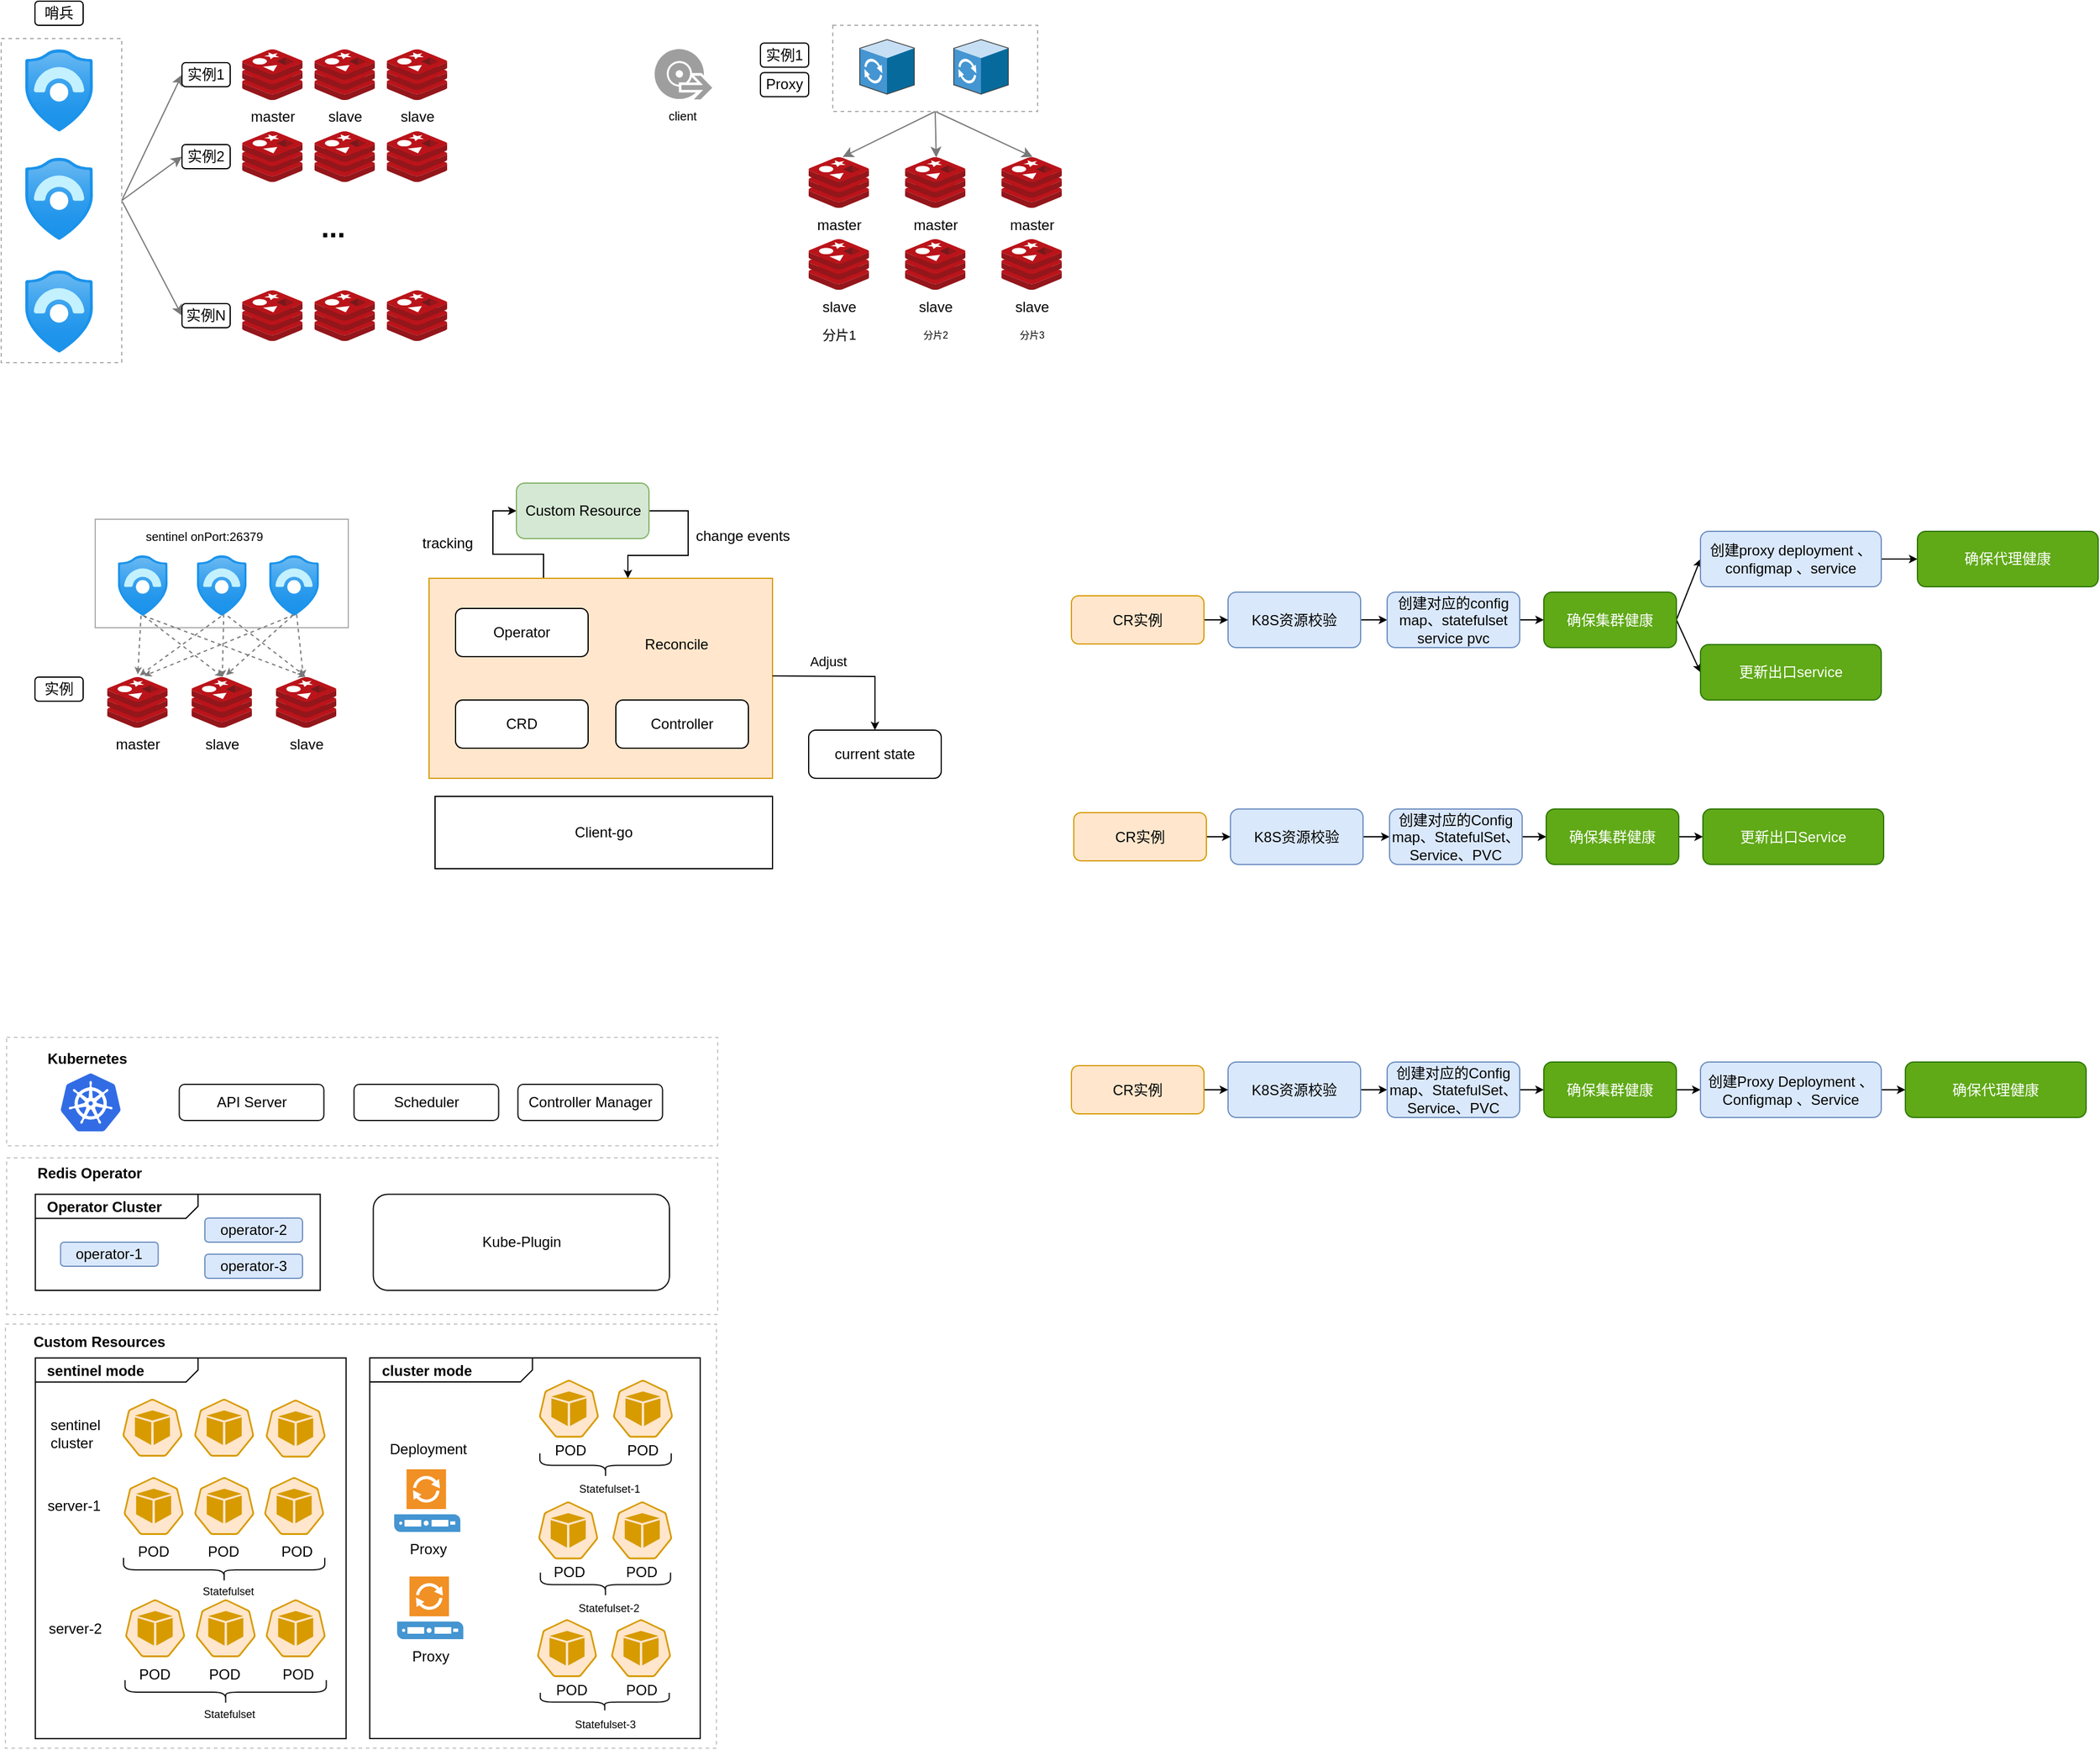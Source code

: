 <mxfile version="16.0.0" type="github">
  <diagram id="UypYDCY0DTO_qoeUGzVr" name="Page-1">
    <mxGraphModel dx="1185" dy="662" grid="1" gridSize="10" guides="1" tooltips="1" connect="1" arrows="1" fold="1" page="1" pageScale="1" pageWidth="2336" pageHeight="1654" math="0" shadow="0">
      <root>
        <mxCell id="0" />
        <mxCell id="1" parent="0" />
        <mxCell id="_x-VhurMgfSDuc2ts5zv-58" value="" style="rounded=0;whiteSpace=wrap;html=1;dashed=1;strokeColor=#C7C7C7;" parent="1" vertex="1">
          <mxGeometry x="43.5" y="1128" width="590" height="352" as="geometry" />
        </mxCell>
        <mxCell id="_x-VhurMgfSDuc2ts5zv-57" value="&lt;p style=&quot;margin: 0px ; margin-top: 4px ; margin-left: 10px ; text-align: left&quot;&gt;&lt;b&gt;cluster mode&lt;/b&gt;&lt;/p&gt;" style="html=1;shape=mxgraph.sysml.package;align=left;spacingLeft=5;verticalAlign=top;spacingTop=-3;labelX=135;html=1;overflow=fill;" parent="1" vertex="1">
          <mxGeometry x="345.8" y="1156.06" width="274.2" height="315.94" as="geometry" />
        </mxCell>
        <mxCell id="_x-VhurMgfSDuc2ts5zv-37" value="&lt;p style=&quot;margin: 0px ; margin-top: 4px ; margin-left: 10px ; text-align: left&quot;&gt;&lt;b&gt;sentinel mode&lt;/b&gt;&lt;/p&gt;" style="html=1;shape=mxgraph.sysml.package;align=left;spacingLeft=5;verticalAlign=top;spacingTop=-3;labelX=135;html=1;overflow=fill;" parent="1" vertex="1">
          <mxGeometry x="68.3" y="1156.13" width="257.89" height="315.94" as="geometry" />
        </mxCell>
        <mxCell id="_x-VhurMgfSDuc2ts5zv-23" value="" style="rounded=0;whiteSpace=wrap;html=1;dashed=1;strokeColor=#C7C7C7;" parent="1" vertex="1">
          <mxGeometry x="44.5" y="990" width="590" height="130" as="geometry" />
        </mxCell>
        <mxCell id="_x-VhurMgfSDuc2ts5zv-11" value="" style="rounded=0;whiteSpace=wrap;html=1;dashed=1;strokeColor=#C7C7C7;" parent="1" vertex="1">
          <mxGeometry x="44.5" y="890" width="590" height="90" as="geometry" />
        </mxCell>
        <mxCell id="SwYEhvY1zTtye4a5UMkW-8" style="edgeStyle=orthogonalEdgeStyle;rounded=0;orthogonalLoop=1;jettySize=auto;html=1;exitX=0.405;exitY=0.004;exitDx=0;exitDy=0;entryX=0;entryY=0.5;entryDx=0;entryDy=0;exitPerimeter=0;endSize=4;" parent="1" source="SwYEhvY1zTtye4a5UMkW-6" target="SwYEhvY1zTtye4a5UMkW-2" edge="1">
          <mxGeometry relative="1" as="geometry">
            <Array as="points">
              <mxPoint x="490" y="489" />
              <mxPoint x="448" y="489" />
              <mxPoint x="448" y="453" />
            </Array>
          </mxGeometry>
        </mxCell>
        <mxCell id="SwYEhvY1zTtye4a5UMkW-6" value="" style="rounded=0;whiteSpace=wrap;html=1;fillColor=#ffe6cc;strokeColor=#d79b00;" parent="1" vertex="1">
          <mxGeometry x="395" y="509" width="285" height="166" as="geometry" />
        </mxCell>
        <mxCell id="2Fcq3Pcda0Rbf09F9esO-19" style="rounded=0;orthogonalLoop=1;jettySize=auto;html=1;entryX=0;entryY=0.5;entryDx=0;entryDy=0;exitX=1;exitY=0.5;exitDx=0;exitDy=0;strokeColor=#787878;" parent="1" source="2Fcq3Pcda0Rbf09F9esO-18" target="2Fcq3Pcda0Rbf09F9esO-7" edge="1">
          <mxGeometry relative="1" as="geometry" />
        </mxCell>
        <mxCell id="2Fcq3Pcda0Rbf09F9esO-20" style="edgeStyle=none;rounded=0;orthogonalLoop=1;jettySize=auto;html=1;exitX=1;exitY=0.5;exitDx=0;exitDy=0;entryX=0;entryY=0.5;entryDx=0;entryDy=0;strokeColor=#787878;" parent="1" source="2Fcq3Pcda0Rbf09F9esO-18" target="2Fcq3Pcda0Rbf09F9esO-11" edge="1">
          <mxGeometry relative="1" as="geometry" />
        </mxCell>
        <mxCell id="2Fcq3Pcda0Rbf09F9esO-21" style="edgeStyle=none;rounded=0;orthogonalLoop=1;jettySize=auto;html=1;exitX=1;exitY=0.5;exitDx=0;exitDy=0;entryX=0;entryY=0.5;entryDx=0;entryDy=0;strokeColor=#787878;" parent="1" source="2Fcq3Pcda0Rbf09F9esO-18" target="2Fcq3Pcda0Rbf09F9esO-15" edge="1">
          <mxGeometry relative="1" as="geometry" />
        </mxCell>
        <mxCell id="2Fcq3Pcda0Rbf09F9esO-18" value="" style="rounded=0;whiteSpace=wrap;html=1;dashed=1;strokeColor=#ADADAD;fillColor=none;gradientColor=none;" parent="1" vertex="1">
          <mxGeometry x="40" y="61" width="100" height="269" as="geometry" />
        </mxCell>
        <mxCell id="2Fcq3Pcda0Rbf09F9esO-1" value="master" style="sketch=0;aspect=fixed;html=1;points=[];align=center;image;fontSize=12;image=img/lib/mscae/Cache_Redis_Product.svg;" parent="1" vertex="1">
          <mxGeometry x="240" y="70" width="50" height="42" as="geometry" />
        </mxCell>
        <mxCell id="2Fcq3Pcda0Rbf09F9esO-2" value="" style="aspect=fixed;html=1;points=[];align=center;image;fontSize=12;image=img/lib/azure2/security/Azure_Sentinel.svg;" parent="1" vertex="1">
          <mxGeometry x="60" y="70" width="56.0" height="68" as="geometry" />
        </mxCell>
        <mxCell id="2Fcq3Pcda0Rbf09F9esO-3" value="" style="aspect=fixed;html=1;points=[];align=center;image;fontSize=12;image=img/lib/azure2/security/Azure_Sentinel.svg;" parent="1" vertex="1">
          <mxGeometry x="60" y="160" width="56.0" height="68" as="geometry" />
        </mxCell>
        <mxCell id="2Fcq3Pcda0Rbf09F9esO-4" value="" style="aspect=fixed;html=1;points=[];align=center;image;fontSize=12;image=img/lib/azure2/security/Azure_Sentinel.svg;" parent="1" vertex="1">
          <mxGeometry x="60" y="253.5" width="56.0" height="68" as="geometry" />
        </mxCell>
        <mxCell id="2Fcq3Pcda0Rbf09F9esO-5" value="slave" style="sketch=0;aspect=fixed;html=1;points=[];align=center;image;fontSize=12;image=img/lib/mscae/Cache_Redis_Product.svg;" parent="1" vertex="1">
          <mxGeometry x="360" y="70" width="50" height="42" as="geometry" />
        </mxCell>
        <mxCell id="2Fcq3Pcda0Rbf09F9esO-6" value="slave" style="sketch=0;aspect=fixed;html=1;points=[];align=center;image;fontSize=12;image=img/lib/mscae/Cache_Redis_Product.svg;" parent="1" vertex="1">
          <mxGeometry x="300" y="70" width="50" height="42" as="geometry" />
        </mxCell>
        <mxCell id="2Fcq3Pcda0Rbf09F9esO-7" value="实例1" style="rounded=1;whiteSpace=wrap;html=1;" parent="1" vertex="1">
          <mxGeometry x="190" y="81" width="40" height="20" as="geometry" />
        </mxCell>
        <mxCell id="2Fcq3Pcda0Rbf09F9esO-8" value="" style="sketch=0;aspect=fixed;html=1;points=[];align=center;image;fontSize=12;image=img/lib/mscae/Cache_Redis_Product.svg;" parent="1" vertex="1">
          <mxGeometry x="240" y="138" width="50" height="42" as="geometry" />
        </mxCell>
        <mxCell id="2Fcq3Pcda0Rbf09F9esO-9" value="" style="sketch=0;aspect=fixed;html=1;points=[];align=center;image;fontSize=12;image=img/lib/mscae/Cache_Redis_Product.svg;" parent="1" vertex="1">
          <mxGeometry x="360" y="138" width="50" height="42" as="geometry" />
        </mxCell>
        <mxCell id="2Fcq3Pcda0Rbf09F9esO-10" value="" style="sketch=0;aspect=fixed;html=1;points=[];align=center;image;fontSize=12;image=img/lib/mscae/Cache_Redis_Product.svg;" parent="1" vertex="1">
          <mxGeometry x="300" y="138" width="50" height="42" as="geometry" />
        </mxCell>
        <mxCell id="2Fcq3Pcda0Rbf09F9esO-11" value="实例2" style="rounded=1;whiteSpace=wrap;html=1;" parent="1" vertex="1">
          <mxGeometry x="190" y="149" width="40" height="20" as="geometry" />
        </mxCell>
        <mxCell id="2Fcq3Pcda0Rbf09F9esO-12" value="" style="sketch=0;aspect=fixed;html=1;points=[];align=center;image;fontSize=12;image=img/lib/mscae/Cache_Redis_Product.svg;" parent="1" vertex="1">
          <mxGeometry x="240" y="270" width="50" height="42" as="geometry" />
        </mxCell>
        <mxCell id="2Fcq3Pcda0Rbf09F9esO-13" value="" style="sketch=0;aspect=fixed;html=1;points=[];align=center;image;fontSize=12;image=img/lib/mscae/Cache_Redis_Product.svg;" parent="1" vertex="1">
          <mxGeometry x="360" y="270" width="50" height="42" as="geometry" />
        </mxCell>
        <mxCell id="2Fcq3Pcda0Rbf09F9esO-14" value="" style="sketch=0;aspect=fixed;html=1;points=[];align=center;image;fontSize=12;image=img/lib/mscae/Cache_Redis_Product.svg;" parent="1" vertex="1">
          <mxGeometry x="300" y="270" width="50" height="42" as="geometry" />
        </mxCell>
        <mxCell id="2Fcq3Pcda0Rbf09F9esO-15" value="实例N" style="rounded=1;whiteSpace=wrap;html=1;" parent="1" vertex="1">
          <mxGeometry x="190" y="281" width="40" height="20" as="geometry" />
        </mxCell>
        <mxCell id="2Fcq3Pcda0Rbf09F9esO-16" value="&lt;h1&gt;&lt;b style=&quot;line-height: 2.2&quot;&gt;...&lt;/b&gt;&lt;/h1&gt;" style="text;html=1;resizable=0;autosize=1;align=center;verticalAlign=middle;points=[];fillColor=none;strokeColor=none;rounded=0;" parent="1" vertex="1">
          <mxGeometry x="295" y="173" width="40" height="90" as="geometry" />
        </mxCell>
        <mxCell id="2Fcq3Pcda0Rbf09F9esO-17" value="哨兵" style="rounded=1;whiteSpace=wrap;html=1;" parent="1" vertex="1">
          <mxGeometry x="68" y="30" width="40" height="20" as="geometry" />
        </mxCell>
        <mxCell id="2Fcq3Pcda0Rbf09F9esO-63" style="edgeStyle=none;rounded=0;orthogonalLoop=1;jettySize=auto;html=1;exitX=0.5;exitY=1;exitDx=0;exitDy=0;entryX=0.565;entryY=-0.006;entryDx=0;entryDy=0;entryPerimeter=0;fontSize=8;strokeColor=#787878;" parent="1" source="2Fcq3Pcda0Rbf09F9esO-25" target="2Fcq3Pcda0Rbf09F9esO-26" edge="1">
          <mxGeometry relative="1" as="geometry" />
        </mxCell>
        <mxCell id="2Fcq3Pcda0Rbf09F9esO-64" style="edgeStyle=none;rounded=0;orthogonalLoop=1;jettySize=auto;html=1;exitX=0.5;exitY=1;exitDx=0;exitDy=0;entryX=0.517;entryY=0.006;entryDx=0;entryDy=0;entryPerimeter=0;fontSize=8;strokeColor=#787878;" parent="1" source="2Fcq3Pcda0Rbf09F9esO-25" target="2Fcq3Pcda0Rbf09F9esO-56" edge="1">
          <mxGeometry relative="1" as="geometry" />
        </mxCell>
        <mxCell id="2Fcq3Pcda0Rbf09F9esO-65" style="edgeStyle=none;rounded=0;orthogonalLoop=1;jettySize=auto;html=1;exitX=0.5;exitY=1;exitDx=0;exitDy=0;entryX=0.517;entryY=-0.006;entryDx=0;entryDy=0;entryPerimeter=0;fontSize=8;strokeColor=#787878;" parent="1" source="2Fcq3Pcda0Rbf09F9esO-25" target="2Fcq3Pcda0Rbf09F9esO-59" edge="1">
          <mxGeometry relative="1" as="geometry" />
        </mxCell>
        <mxCell id="2Fcq3Pcda0Rbf09F9esO-25" value="" style="rounded=0;whiteSpace=wrap;html=1;dashed=1;strokeColor=#ADADAD;fillColor=none;gradientColor=none;" parent="1" vertex="1">
          <mxGeometry x="730" y="50" width="170" height="71.5" as="geometry" />
        </mxCell>
        <mxCell id="2Fcq3Pcda0Rbf09F9esO-26" value="master" style="sketch=0;aspect=fixed;html=1;points=[];align=center;image;fontSize=12;image=img/lib/mscae/Cache_Redis_Product.svg;" parent="1" vertex="1">
          <mxGeometry x="710" y="159.5" width="50" height="42" as="geometry" />
        </mxCell>
        <mxCell id="2Fcq3Pcda0Rbf09F9esO-31" value="slave" style="sketch=0;aspect=fixed;html=1;points=[];align=center;image;fontSize=12;image=img/lib/mscae/Cache_Redis_Product.svg;" parent="1" vertex="1">
          <mxGeometry x="710" y="227.5" width="50" height="42" as="geometry" />
        </mxCell>
        <mxCell id="2Fcq3Pcda0Rbf09F9esO-32" value="实例1" style="rounded=1;whiteSpace=wrap;html=1;" parent="1" vertex="1">
          <mxGeometry x="670" y="64.75" width="40" height="20" as="geometry" />
        </mxCell>
        <mxCell id="2Fcq3Pcda0Rbf09F9esO-42" value="Proxy" style="rounded=1;whiteSpace=wrap;html=1;" parent="1" vertex="1">
          <mxGeometry x="670" y="89.25" width="40" height="20" as="geometry" />
        </mxCell>
        <mxCell id="2Fcq3Pcda0Rbf09F9esO-44" value="" style="shadow=0;dashed=0;html=1;labelPosition=center;verticalLabelPosition=bottom;verticalAlign=top;align=center;outlineConnect=0;shape=mxgraph.veeam.3d.proxy;strokeColor=#ADADAD;fillColor=none;gradientColor=none;" parent="1" vertex="1">
          <mxGeometry x="752" y="61.5" width="46" height="46" as="geometry" />
        </mxCell>
        <mxCell id="2Fcq3Pcda0Rbf09F9esO-46" value="" style="shadow=0;dashed=0;html=1;labelPosition=center;verticalLabelPosition=bottom;verticalAlign=top;align=center;outlineConnect=0;shape=mxgraph.veeam.3d.proxy;strokeColor=#ADADAD;fillColor=none;gradientColor=none;" parent="1" vertex="1">
          <mxGeometry x="830" y="61.5" width="46" height="46" as="geometry" />
        </mxCell>
        <mxCell id="2Fcq3Pcda0Rbf09F9esO-55" value="分片1" style="rounded=1;fontSize=11;fillColor=none;strokeColor=none;html=1;" parent="1" vertex="1">
          <mxGeometry x="700" y="291.5" width="70" height="30" as="geometry" />
        </mxCell>
        <mxCell id="2Fcq3Pcda0Rbf09F9esO-56" value="master" style="sketch=0;aspect=fixed;html=1;points=[];align=center;image;fontSize=12;image=img/lib/mscae/Cache_Redis_Product.svg;" parent="1" vertex="1">
          <mxGeometry x="790" y="159.5" width="50" height="42" as="geometry" />
        </mxCell>
        <mxCell id="2Fcq3Pcda0Rbf09F9esO-57" value="slave" style="sketch=0;aspect=fixed;html=1;points=[];align=center;image;fontSize=12;image=img/lib/mscae/Cache_Redis_Product.svg;" parent="1" vertex="1">
          <mxGeometry x="790" y="227.5" width="50" height="42" as="geometry" />
        </mxCell>
        <mxCell id="2Fcq3Pcda0Rbf09F9esO-58" value="分片2" style="rounded=1;fontSize=8;fillColor=none;strokeColor=none;html=1;" parent="1" vertex="1">
          <mxGeometry x="780" y="291.5" width="70" height="30" as="geometry" />
        </mxCell>
        <mxCell id="2Fcq3Pcda0Rbf09F9esO-59" value="master" style="sketch=0;aspect=fixed;html=1;points=[];align=center;image;fontSize=12;image=img/lib/mscae/Cache_Redis_Product.svg;" parent="1" vertex="1">
          <mxGeometry x="870" y="159.5" width="50" height="42" as="geometry" />
        </mxCell>
        <mxCell id="2Fcq3Pcda0Rbf09F9esO-60" value="slave" style="sketch=0;aspect=fixed;html=1;points=[];align=center;image;fontSize=12;image=img/lib/mscae/Cache_Redis_Product.svg;" parent="1" vertex="1">
          <mxGeometry x="870" y="227.5" width="50" height="42" as="geometry" />
        </mxCell>
        <mxCell id="2Fcq3Pcda0Rbf09F9esO-61" value="分片3" style="rounded=1;fontSize=8;fillColor=none;strokeColor=none;html=1;" parent="1" vertex="1">
          <mxGeometry x="860" y="291.5" width="70" height="30" as="geometry" />
        </mxCell>
        <mxCell id="2Fcq3Pcda0Rbf09F9esO-94" value="" style="rounded=0;whiteSpace=wrap;html=1;strokeColor=#ADADAD;fillColor=none;gradientColor=none;" parent="1" vertex="1">
          <mxGeometry x="118" y="460" width="210" height="90" as="geometry" />
        </mxCell>
        <mxCell id="2Fcq3Pcda0Rbf09F9esO-95" value="master" style="sketch=0;aspect=fixed;html=1;points=[];align=center;image;fontSize=12;image=img/lib/mscae/Cache_Redis_Product.svg;" parent="1" vertex="1">
          <mxGeometry x="128" y="591" width="50" height="42" as="geometry" />
        </mxCell>
        <mxCell id="2Fcq3Pcda0Rbf09F9esO-98" value="" style="aspect=fixed;html=1;points=[];align=center;image;fontSize=12;image=img/lib/azure2/security/Azure_Sentinel.svg;" parent="1" vertex="1">
          <mxGeometry x="262.41" y="490" width="41.18" height="50" as="geometry" />
        </mxCell>
        <mxCell id="2Fcq3Pcda0Rbf09F9esO-99" value="slave" style="sketch=0;aspect=fixed;html=1;points=[];align=center;image;fontSize=12;image=img/lib/mscae/Cache_Redis_Product.svg;" parent="1" vertex="1">
          <mxGeometry x="268" y="591" width="50" height="42" as="geometry" />
        </mxCell>
        <mxCell id="2Fcq3Pcda0Rbf09F9esO-100" value="slave" style="sketch=0;aspect=fixed;html=1;points=[];align=center;image;fontSize=12;image=img/lib/mscae/Cache_Redis_Product.svg;" parent="1" vertex="1">
          <mxGeometry x="198" y="591" width="50" height="42" as="geometry" />
        </mxCell>
        <mxCell id="2Fcq3Pcda0Rbf09F9esO-101" value="实例" style="rounded=1;whiteSpace=wrap;html=1;" parent="1" vertex="1">
          <mxGeometry x="68" y="591" width="40" height="20" as="geometry" />
        </mxCell>
        <mxCell id="2Fcq3Pcda0Rbf09F9esO-111" value="sentinel onPort:26379" style="rounded=1;whiteSpace=wrap;strokeColor=none;fillColor=none;align=left;fontSize=10;" parent="1" vertex="1">
          <mxGeometry x="158" y="464" width="130" height="20" as="geometry" />
        </mxCell>
        <mxCell id="2Fcq3Pcda0Rbf09F9esO-117" style="edgeStyle=none;rounded=0;orthogonalLoop=1;jettySize=auto;html=1;entryX=0.507;entryY=-0.056;entryDx=0;entryDy=0;entryPerimeter=0;dashed=1;fontSize=10;strokeColor=#787878;endSize=3;" parent="1" source="2Fcq3Pcda0Rbf09F9esO-112" target="2Fcq3Pcda0Rbf09F9esO-95" edge="1">
          <mxGeometry relative="1" as="geometry" />
        </mxCell>
        <mxCell id="2Fcq3Pcda0Rbf09F9esO-112" value="" style="aspect=fixed;html=1;points=[];align=center;image;fontSize=12;image=img/lib/azure2/security/Azure_Sentinel.svg;" parent="1" vertex="1">
          <mxGeometry x="136.82" y="490" width="41.18" height="50" as="geometry" />
        </mxCell>
        <mxCell id="2Fcq3Pcda0Rbf09F9esO-113" value="" style="aspect=fixed;html=1;points=[];align=center;image;fontSize=12;image=img/lib/azure2/security/Azure_Sentinel.svg;" parent="1" vertex="1">
          <mxGeometry x="202.41" y="490" width="41.18" height="50" as="geometry" />
        </mxCell>
        <mxCell id="2Fcq3Pcda0Rbf09F9esO-118" style="edgeStyle=none;rounded=0;orthogonalLoop=1;jettySize=auto;html=1;entryX=0.513;entryY=-0.008;entryDx=0;entryDy=0;entryPerimeter=0;dashed=1;fontSize=10;strokeColor=#787878;endSize=3;" parent="1" target="2Fcq3Pcda0Rbf09F9esO-100" edge="1">
          <mxGeometry relative="1" as="geometry">
            <mxPoint x="158" y="540" as="sourcePoint" />
            <mxPoint x="173.35" y="587.648" as="targetPoint" />
          </mxGeometry>
        </mxCell>
        <mxCell id="2Fcq3Pcda0Rbf09F9esO-119" style="edgeStyle=none;rounded=0;orthogonalLoop=1;jettySize=auto;html=1;entryX=0.493;entryY=-0.008;entryDx=0;entryDy=0;entryPerimeter=0;dashed=1;fontSize=10;strokeColor=#787878;endSize=3;" parent="1" target="2Fcq3Pcda0Rbf09F9esO-99" edge="1">
          <mxGeometry relative="1" as="geometry">
            <mxPoint x="158" y="540" as="sourcePoint" />
            <mxPoint x="183.35" y="597.648" as="targetPoint" />
          </mxGeometry>
        </mxCell>
        <mxCell id="2Fcq3Pcda0Rbf09F9esO-120" style="edgeStyle=none;rounded=0;orthogonalLoop=1;jettySize=auto;html=1;entryX=0.54;entryY=-0.032;entryDx=0;entryDy=0;entryPerimeter=0;dashed=1;fontSize=10;strokeColor=#787878;endSize=3;exitX=0.484;exitY=1.013;exitDx=0;exitDy=0;exitPerimeter=0;" parent="1" source="2Fcq3Pcda0Rbf09F9esO-113" target="2Fcq3Pcda0Rbf09F9esO-95" edge="1">
          <mxGeometry relative="1" as="geometry">
            <mxPoint x="189.78" y="570" as="sourcePoint" />
            <mxPoint x="193.35" y="607.648" as="targetPoint" />
          </mxGeometry>
        </mxCell>
        <mxCell id="2Fcq3Pcda0Rbf09F9esO-121" style="edgeStyle=none;rounded=0;orthogonalLoop=1;jettySize=auto;html=1;dashed=1;fontSize=10;strokeColor=#787878;endSize=3;exitX=0.54;exitY=0.973;exitDx=0;exitDy=0;exitPerimeter=0;" parent="1" source="2Fcq3Pcda0Rbf09F9esO-113" target="2Fcq3Pcda0Rbf09F9esO-100" edge="1">
          <mxGeometry relative="1" as="geometry">
            <mxPoint x="199.78" y="580" as="sourcePoint" />
            <mxPoint x="203.35" y="617.648" as="targetPoint" />
          </mxGeometry>
        </mxCell>
        <mxCell id="2Fcq3Pcda0Rbf09F9esO-122" style="edgeStyle=none;rounded=0;orthogonalLoop=1;jettySize=auto;html=1;entryX=0.48;entryY=-0.024;entryDx=0;entryDy=0;entryPerimeter=0;dashed=1;fontSize=10;strokeColor=#787878;endSize=3;exitX=0.621;exitY=1.007;exitDx=0;exitDy=0;exitPerimeter=0;" parent="1" source="2Fcq3Pcda0Rbf09F9esO-113" target="2Fcq3Pcda0Rbf09F9esO-99" edge="1">
          <mxGeometry relative="1" as="geometry">
            <mxPoint x="209.78" y="590" as="sourcePoint" />
            <mxPoint x="213.35" y="627.648" as="targetPoint" />
          </mxGeometry>
        </mxCell>
        <mxCell id="2Fcq3Pcda0Rbf09F9esO-123" style="edgeStyle=none;rounded=0;orthogonalLoop=1;jettySize=auto;html=1;entryX=0.613;entryY=-0.024;entryDx=0;entryDy=0;entryPerimeter=0;dashed=1;fontSize=10;strokeColor=#787878;endSize=3;exitX=0.501;exitY=0.985;exitDx=0;exitDy=0;exitPerimeter=0;" parent="1" source="2Fcq3Pcda0Rbf09F9esO-98" target="2Fcq3Pcda0Rbf09F9esO-95" edge="1">
          <mxGeometry relative="1" as="geometry">
            <mxPoint x="219.78" y="600" as="sourcePoint" />
            <mxPoint x="223.35" y="637.648" as="targetPoint" />
          </mxGeometry>
        </mxCell>
        <mxCell id="2Fcq3Pcda0Rbf09F9esO-124" style="edgeStyle=none;rounded=0;orthogonalLoop=1;jettySize=auto;html=1;entryX=0.573;entryY=-0.04;entryDx=0;entryDy=0;entryPerimeter=0;dashed=1;fontSize=10;strokeColor=#787878;endSize=3;exitX=0.473;exitY=0.998;exitDx=0;exitDy=0;exitPerimeter=0;" parent="1" source="2Fcq3Pcda0Rbf09F9esO-98" target="2Fcq3Pcda0Rbf09F9esO-100" edge="1">
          <mxGeometry relative="1" as="geometry">
            <mxPoint x="229.78" y="610" as="sourcePoint" />
            <mxPoint x="233.35" y="647.648" as="targetPoint" />
          </mxGeometry>
        </mxCell>
        <mxCell id="2Fcq3Pcda0Rbf09F9esO-125" style="edgeStyle=none;rounded=0;orthogonalLoop=1;jettySize=auto;html=1;dashed=1;fontSize=10;strokeColor=#787878;endSize=3;exitX=0.552;exitY=0.979;exitDx=0;exitDy=0;exitPerimeter=0;" parent="1" source="2Fcq3Pcda0Rbf09F9esO-98" target="2Fcq3Pcda0Rbf09F9esO-99" edge="1">
          <mxGeometry relative="1" as="geometry">
            <mxPoint x="239.78" y="620" as="sourcePoint" />
            <mxPoint x="243.35" y="657.648" as="targetPoint" />
          </mxGeometry>
        </mxCell>
        <mxCell id="2Fcq3Pcda0Rbf09F9esO-126" value="client" style="sketch=0;pointerEvents=1;shadow=0;dashed=0;html=1;strokeColor=none;labelPosition=center;verticalLabelPosition=bottom;verticalAlign=top;align=center;fillColor=#9E9E9E;shape=mxgraph.mscae.intune.client_software;fontSize=10;" parent="1" vertex="1">
          <mxGeometry x="580" y="68" width="50" height="45" as="geometry" />
        </mxCell>
        <mxCell id="SwYEhvY1zTtye4a5UMkW-9" style="edgeStyle=orthogonalEdgeStyle;rounded=0;orthogonalLoop=1;jettySize=auto;html=1;exitX=1;exitY=0.5;exitDx=0;exitDy=0;endSize=4;" parent="1" source="SwYEhvY1zTtye4a5UMkW-2" edge="1">
          <mxGeometry relative="1" as="geometry">
            <mxPoint x="560" y="509" as="targetPoint" />
            <Array as="points">
              <mxPoint x="610" y="453" />
              <mxPoint x="610" y="490" />
              <mxPoint x="560" y="490" />
            </Array>
          </mxGeometry>
        </mxCell>
        <mxCell id="SwYEhvY1zTtye4a5UMkW-2" value="Custom Resource" style="rounded=1;whiteSpace=wrap;html=1;fillColor=#d5e8d4;strokeColor=#82b366;" parent="1" vertex="1">
          <mxGeometry x="467.5" y="430" width="110" height="46" as="geometry" />
        </mxCell>
        <mxCell id="SwYEhvY1zTtye4a5UMkW-3" value="Operator" style="rounded=1;whiteSpace=wrap;html=1;" parent="1" vertex="1">
          <mxGeometry x="417" y="534" width="110" height="40" as="geometry" />
        </mxCell>
        <mxCell id="SwYEhvY1zTtye4a5UMkW-4" value="CRD" style="rounded=1;whiteSpace=wrap;html=1;" parent="1" vertex="1">
          <mxGeometry x="417" y="610" width="110" height="40" as="geometry" />
        </mxCell>
        <mxCell id="SwYEhvY1zTtye4a5UMkW-5" value="Controller" style="rounded=1;whiteSpace=wrap;html=1;" parent="1" vertex="1">
          <mxGeometry x="550" y="610" width="110" height="40" as="geometry" />
        </mxCell>
        <mxCell id="SwYEhvY1zTtye4a5UMkW-7" value="Client-go" style="rounded=0;whiteSpace=wrap;html=1;" parent="1" vertex="1">
          <mxGeometry x="400" y="690" width="280" height="60" as="geometry" />
        </mxCell>
        <mxCell id="SwYEhvY1zTtye4a5UMkW-10" value="tracking" style="text;html=1;resizable=0;autosize=1;align=center;verticalAlign=middle;points=[];fillColor=none;strokeColor=none;rounded=0;" parent="1" vertex="1">
          <mxGeometry x="380" y="470" width="60" height="20" as="geometry" />
        </mxCell>
        <mxCell id="SwYEhvY1zTtye4a5UMkW-11" value="change events" style="text;html=1;resizable=0;autosize=1;align=center;verticalAlign=middle;points=[];fillColor=none;strokeColor=none;rounded=0;" parent="1" vertex="1">
          <mxGeometry x="610" y="464" width="90" height="20" as="geometry" />
        </mxCell>
        <mxCell id="SwYEhvY1zTtye4a5UMkW-12" value="" style="shape=image;html=1;verticalAlign=top;verticalLabelPosition=bottom;labelBackgroundColor=#ffffff;imageAspect=0;aspect=fixed;image=https://cdn0.iconfinder.com/data/icons/faticons-2/29/refresh27-128.png;strokeWidth=2;" parent="1" vertex="1">
          <mxGeometry x="590" y="534" width="19" height="19" as="geometry" />
        </mxCell>
        <mxCell id="SwYEhvY1zTtye4a5UMkW-16" style="edgeStyle=orthogonalEdgeStyle;rounded=0;orthogonalLoop=1;jettySize=auto;html=1;endSize=4;entryX=0.5;entryY=0;entryDx=0;entryDy=0;" parent="1" target="SwYEhvY1zTtye4a5UMkW-17" edge="1">
          <mxGeometry relative="1" as="geometry">
            <mxPoint x="760" y="630" as="targetPoint" />
            <mxPoint x="680" y="590" as="sourcePoint" />
          </mxGeometry>
        </mxCell>
        <mxCell id="SwYEhvY1zTtye4a5UMkW-19" value="Adjust" style="edgeLabel;html=1;align=center;verticalAlign=middle;resizable=0;points=[];" parent="SwYEhvY1zTtye4a5UMkW-16" vertex="1" connectable="0">
          <mxGeometry x="-0.146" y="1" relative="1" as="geometry">
            <mxPoint x="-10" y="-12" as="offset" />
          </mxGeometry>
        </mxCell>
        <mxCell id="SwYEhvY1zTtye4a5UMkW-15" value="Reconcile" style="text;html=1;resizable=0;autosize=1;align=center;verticalAlign=middle;points=[];fillColor=none;strokeColor=none;rounded=0;labelBackgroundColor=none;" parent="1" vertex="1">
          <mxGeometry x="564.5" y="554" width="70" height="20" as="geometry" />
        </mxCell>
        <mxCell id="SwYEhvY1zTtye4a5UMkW-17" value="current state" style="rounded=1;whiteSpace=wrap;html=1;" parent="1" vertex="1">
          <mxGeometry x="710" y="635" width="110" height="40" as="geometry" />
        </mxCell>
        <mxCell id="SwYEhvY1zTtye4a5UMkW-41" style="edgeStyle=orthogonalEdgeStyle;rounded=0;orthogonalLoop=1;jettySize=auto;html=1;exitX=1;exitY=0.5;exitDx=0;exitDy=0;entryX=0;entryY=0.5;entryDx=0;entryDy=0;endSize=4;" parent="1" source="SwYEhvY1zTtye4a5UMkW-23" target="SwYEhvY1zTtye4a5UMkW-35" edge="1">
          <mxGeometry relative="1" as="geometry" />
        </mxCell>
        <mxCell id="SwYEhvY1zTtye4a5UMkW-23" value="K8S资源校验" style="rounded=1;whiteSpace=wrap;html=1;fillColor=#dae8fc;strokeColor=#6c8ebf;" parent="1" vertex="1">
          <mxGeometry x="1058" y="520.5" width="110" height="46" as="geometry" />
        </mxCell>
        <mxCell id="SwYEhvY1zTtye4a5UMkW-40" style="edgeStyle=orthogonalEdgeStyle;rounded=0;orthogonalLoop=1;jettySize=auto;html=1;exitX=1;exitY=0.5;exitDx=0;exitDy=0;entryX=0;entryY=0.5;entryDx=0;entryDy=0;endSize=4;" parent="1" source="SwYEhvY1zTtye4a5UMkW-24" target="SwYEhvY1zTtye4a5UMkW-23" edge="1">
          <mxGeometry relative="1" as="geometry" />
        </mxCell>
        <mxCell id="SwYEhvY1zTtye4a5UMkW-24" value="CR实例" style="rounded=1;whiteSpace=wrap;html=1;fillColor=#ffe6cc;strokeColor=#d79b00;" parent="1" vertex="1">
          <mxGeometry x="928" y="523.5" width="110" height="40" as="geometry" />
        </mxCell>
        <mxCell id="SwYEhvY1zTtye4a5UMkW-47" style="edgeStyle=none;rounded=0;orthogonalLoop=1;jettySize=auto;html=1;exitX=1;exitY=0.5;exitDx=0;exitDy=0;endSize=4;" parent="1" source="SwYEhvY1zTtye4a5UMkW-35" target="SwYEhvY1zTtye4a5UMkW-36" edge="1">
          <mxGeometry relative="1" as="geometry" />
        </mxCell>
        <mxCell id="SwYEhvY1zTtye4a5UMkW-35" value="创建对应的config map、statefulset service pvc" style="rounded=1;whiteSpace=wrap;html=1;fillColor=#dae8fc;strokeColor=#6c8ebf;" parent="1" vertex="1">
          <mxGeometry x="1190" y="520.5" width="110" height="46" as="geometry" />
        </mxCell>
        <mxCell id="SwYEhvY1zTtye4a5UMkW-44" style="edgeStyle=none;rounded=0;orthogonalLoop=1;jettySize=auto;html=1;exitX=1;exitY=0.5;exitDx=0;exitDy=0;entryX=0;entryY=0.5;entryDx=0;entryDy=0;endSize=4;" parent="1" source="SwYEhvY1zTtye4a5UMkW-36" target="SwYEhvY1zTtye4a5UMkW-37" edge="1">
          <mxGeometry relative="1" as="geometry" />
        </mxCell>
        <mxCell id="SwYEhvY1zTtye4a5UMkW-45" style="edgeStyle=none;rounded=0;orthogonalLoop=1;jettySize=auto;html=1;exitX=1;exitY=0.5;exitDx=0;exitDy=0;entryX=0;entryY=0.5;entryDx=0;entryDy=0;endSize=4;" parent="1" source="SwYEhvY1zTtye4a5UMkW-36" target="SwYEhvY1zTtye4a5UMkW-38" edge="1">
          <mxGeometry relative="1" as="geometry" />
        </mxCell>
        <mxCell id="SwYEhvY1zTtye4a5UMkW-36" value="确保集群健康" style="rounded=1;whiteSpace=wrap;html=1;fillColor=#60a917;strokeColor=#2D7600;fontColor=#ffffff;" parent="1" vertex="1">
          <mxGeometry x="1320" y="520.5" width="110" height="46" as="geometry" />
        </mxCell>
        <mxCell id="SwYEhvY1zTtye4a5UMkW-46" style="edgeStyle=none;rounded=0;orthogonalLoop=1;jettySize=auto;html=1;exitX=1;exitY=0.5;exitDx=0;exitDy=0;entryX=0;entryY=0.5;entryDx=0;entryDy=0;endSize=4;" parent="1" source="SwYEhvY1zTtye4a5UMkW-37" target="SwYEhvY1zTtye4a5UMkW-39" edge="1">
          <mxGeometry relative="1" as="geometry" />
        </mxCell>
        <mxCell id="SwYEhvY1zTtye4a5UMkW-37" value="创建proxy deployment 、configmap 、service" style="rounded=1;whiteSpace=wrap;html=1;fillColor=#dae8fc;strokeColor=#6c8ebf;" parent="1" vertex="1">
          <mxGeometry x="1450" y="470" width="150" height="46" as="geometry" />
        </mxCell>
        <mxCell id="SwYEhvY1zTtye4a5UMkW-38" value="更新出口service" style="rounded=1;whiteSpace=wrap;html=1;fillColor=#60a917;strokeColor=#2D7600;fontColor=#ffffff;" parent="1" vertex="1">
          <mxGeometry x="1450" y="564" width="150" height="46" as="geometry" />
        </mxCell>
        <mxCell id="SwYEhvY1zTtye4a5UMkW-39" value="确保代理健康" style="rounded=1;whiteSpace=wrap;html=1;fillColor=#60a917;strokeColor=#2D7600;fontColor=#ffffff;" parent="1" vertex="1">
          <mxGeometry x="1630" y="470" width="150" height="46" as="geometry" />
        </mxCell>
        <mxCell id="vBZXi1XHdykudHTi2sjK-1" style="edgeStyle=orthogonalEdgeStyle;rounded=0;orthogonalLoop=1;jettySize=auto;html=1;exitX=1;exitY=0.5;exitDx=0;exitDy=0;entryX=0;entryY=0.5;entryDx=0;entryDy=0;endSize=4;" parent="1" source="vBZXi1XHdykudHTi2sjK-2" target="vBZXi1XHdykudHTi2sjK-6" edge="1">
          <mxGeometry relative="1" as="geometry" />
        </mxCell>
        <mxCell id="vBZXi1XHdykudHTi2sjK-2" value="K8S资源校验" style="rounded=1;whiteSpace=wrap;html=1;fillColor=#dae8fc;strokeColor=#6c8ebf;" parent="1" vertex="1">
          <mxGeometry x="1060" y="700.5" width="110" height="46" as="geometry" />
        </mxCell>
        <mxCell id="vBZXi1XHdykudHTi2sjK-3" style="edgeStyle=orthogonalEdgeStyle;rounded=0;orthogonalLoop=1;jettySize=auto;html=1;exitX=1;exitY=0.5;exitDx=0;exitDy=0;entryX=0;entryY=0.5;entryDx=0;entryDy=0;endSize=4;" parent="1" source="vBZXi1XHdykudHTi2sjK-4" target="vBZXi1XHdykudHTi2sjK-2" edge="1">
          <mxGeometry relative="1" as="geometry" />
        </mxCell>
        <mxCell id="vBZXi1XHdykudHTi2sjK-4" value="CR实例" style="rounded=1;whiteSpace=wrap;html=1;fillColor=#ffe6cc;strokeColor=#d79b00;" parent="1" vertex="1">
          <mxGeometry x="930" y="703.5" width="110" height="40" as="geometry" />
        </mxCell>
        <mxCell id="vBZXi1XHdykudHTi2sjK-5" style="edgeStyle=none;rounded=0;orthogonalLoop=1;jettySize=auto;html=1;exitX=1;exitY=0.5;exitDx=0;exitDy=0;endSize=4;" parent="1" source="vBZXi1XHdykudHTi2sjK-6" target="vBZXi1XHdykudHTi2sjK-9" edge="1">
          <mxGeometry relative="1" as="geometry" />
        </mxCell>
        <mxCell id="vBZXi1XHdykudHTi2sjK-6" value="创建对应的Config map、StatefulSet、 Service、PVC" style="rounded=1;whiteSpace=wrap;html=1;fillColor=#dae8fc;strokeColor=#6c8ebf;" parent="1" vertex="1">
          <mxGeometry x="1192" y="700.5" width="110" height="46" as="geometry" />
        </mxCell>
        <mxCell id="vBZXi1XHdykudHTi2sjK-8" style="edgeStyle=none;rounded=0;orthogonalLoop=1;jettySize=auto;html=1;exitX=1;exitY=0.5;exitDx=0;exitDy=0;entryX=0;entryY=0.5;entryDx=0;entryDy=0;endSize=4;" parent="1" source="vBZXi1XHdykudHTi2sjK-9" target="vBZXi1XHdykudHTi2sjK-12" edge="1">
          <mxGeometry relative="1" as="geometry" />
        </mxCell>
        <mxCell id="vBZXi1XHdykudHTi2sjK-9" value="确保集群健康" style="rounded=1;whiteSpace=wrap;html=1;fillColor=#60a917;strokeColor=#2D7600;fontColor=#ffffff;" parent="1" vertex="1">
          <mxGeometry x="1322" y="700.5" width="110" height="46" as="geometry" />
        </mxCell>
        <mxCell id="vBZXi1XHdykudHTi2sjK-12" value="更新出口Service" style="rounded=1;whiteSpace=wrap;html=1;fillColor=#60a917;strokeColor=#2D7600;fontColor=#ffffff;" parent="1" vertex="1">
          <mxGeometry x="1452" y="700.5" width="150" height="46" as="geometry" />
        </mxCell>
        <mxCell id="vBZXi1XHdykudHTi2sjK-14" style="edgeStyle=orthogonalEdgeStyle;rounded=0;orthogonalLoop=1;jettySize=auto;html=1;exitX=1;exitY=0.5;exitDx=0;exitDy=0;entryX=0;entryY=0.5;entryDx=0;entryDy=0;endSize=4;" parent="1" source="vBZXi1XHdykudHTi2sjK-15" target="vBZXi1XHdykudHTi2sjK-19" edge="1">
          <mxGeometry relative="1" as="geometry" />
        </mxCell>
        <mxCell id="vBZXi1XHdykudHTi2sjK-15" value="K8S资源校验" style="rounded=1;whiteSpace=wrap;html=1;fillColor=#dae8fc;strokeColor=#6c8ebf;" parent="1" vertex="1">
          <mxGeometry x="1058" y="910.5" width="110" height="46" as="geometry" />
        </mxCell>
        <mxCell id="vBZXi1XHdykudHTi2sjK-16" style="edgeStyle=orthogonalEdgeStyle;rounded=0;orthogonalLoop=1;jettySize=auto;html=1;exitX=1;exitY=0.5;exitDx=0;exitDy=0;entryX=0;entryY=0.5;entryDx=0;entryDy=0;endSize=4;" parent="1" source="vBZXi1XHdykudHTi2sjK-17" target="vBZXi1XHdykudHTi2sjK-15" edge="1">
          <mxGeometry relative="1" as="geometry" />
        </mxCell>
        <mxCell id="vBZXi1XHdykudHTi2sjK-17" value="CR实例" style="rounded=1;whiteSpace=wrap;html=1;fillColor=#ffe6cc;strokeColor=#d79b00;" parent="1" vertex="1">
          <mxGeometry x="928" y="913.5" width="110" height="40" as="geometry" />
        </mxCell>
        <mxCell id="vBZXi1XHdykudHTi2sjK-18" style="edgeStyle=none;rounded=0;orthogonalLoop=1;jettySize=auto;html=1;exitX=1;exitY=0.5;exitDx=0;exitDy=0;endSize=4;" parent="1" source="vBZXi1XHdykudHTi2sjK-19" target="vBZXi1XHdykudHTi2sjK-22" edge="1">
          <mxGeometry relative="1" as="geometry" />
        </mxCell>
        <mxCell id="vBZXi1XHdykudHTi2sjK-19" value="创建对应的Config map、StatefulSet、 Service、PVC" style="rounded=1;whiteSpace=wrap;html=1;fillColor=#dae8fc;strokeColor=#6c8ebf;" parent="1" vertex="1">
          <mxGeometry x="1190" y="910.5" width="110" height="46" as="geometry" />
        </mxCell>
        <mxCell id="vBZXi1XHdykudHTi2sjK-20" style="edgeStyle=none;rounded=0;orthogonalLoop=1;jettySize=auto;html=1;exitX=1;exitY=0.5;exitDx=0;exitDy=0;entryX=0;entryY=0.5;entryDx=0;entryDy=0;endSize=4;" parent="1" source="vBZXi1XHdykudHTi2sjK-22" target="vBZXi1XHdykudHTi2sjK-24" edge="1">
          <mxGeometry relative="1" as="geometry" />
        </mxCell>
        <mxCell id="vBZXi1XHdykudHTi2sjK-22" value="确保集群健康" style="rounded=1;whiteSpace=wrap;html=1;fillColor=#60a917;strokeColor=#2D7600;fontColor=#ffffff;" parent="1" vertex="1">
          <mxGeometry x="1320" y="910.5" width="110" height="46" as="geometry" />
        </mxCell>
        <mxCell id="vBZXi1XHdykudHTi2sjK-23" style="edgeStyle=none;rounded=0;orthogonalLoop=1;jettySize=auto;html=1;exitX=1;exitY=0.5;exitDx=0;exitDy=0;entryX=0;entryY=0.5;entryDx=0;entryDy=0;endSize=4;" parent="1" source="vBZXi1XHdykudHTi2sjK-24" target="vBZXi1XHdykudHTi2sjK-26" edge="1">
          <mxGeometry relative="1" as="geometry" />
        </mxCell>
        <mxCell id="vBZXi1XHdykudHTi2sjK-24" value="创建Proxy Deployment 、Configmap 、Service" style="rounded=1;whiteSpace=wrap;html=1;fillColor=#dae8fc;strokeColor=#6c8ebf;" parent="1" vertex="1">
          <mxGeometry x="1450" y="910.5" width="150" height="46" as="geometry" />
        </mxCell>
        <mxCell id="vBZXi1XHdykudHTi2sjK-26" value="确保代理健康" style="rounded=1;whiteSpace=wrap;html=1;fillColor=#60a917;strokeColor=#2D7600;fontColor=#ffffff;" parent="1" vertex="1">
          <mxGeometry x="1620" y="910.5" width="150" height="46" as="geometry" />
        </mxCell>
        <mxCell id="_x-VhurMgfSDuc2ts5zv-8" value="&lt;p style=&quot;margin: 0px ; margin-top: 4px ; margin-left: 10px ; text-align: left&quot;&gt;&lt;b&gt;Operator Cluster&lt;/b&gt;&lt;/p&gt;" style="html=1;shape=mxgraph.sysml.package;align=left;spacingLeft=5;verticalAlign=top;spacingTop=-3;labelX=135;html=1;overflow=fill;" parent="1" vertex="1">
          <mxGeometry x="68.3" y="1020.25" width="236.41" height="79.75" as="geometry" />
        </mxCell>
        <mxCell id="_x-VhurMgfSDuc2ts5zv-13" value="" style="sketch=0;aspect=fixed;html=1;points=[];align=center;image;fontSize=12;image=img/lib/mscae/Kubernetes.svg;dashed=1;strokeColor=#C7C7C7;" parent="1" vertex="1">
          <mxGeometry x="89.25" y="920" width="50" height="48" as="geometry" />
        </mxCell>
        <mxCell id="_x-VhurMgfSDuc2ts5zv-14" value="&lt;b&gt;Kubernetes&lt;/b&gt;" style="text;html=1;resizable=0;autosize=1;align=center;verticalAlign=middle;points=[];fillColor=none;strokeColor=none;rounded=0;" parent="1" vertex="1">
          <mxGeometry x="71.25" y="898" width="80" height="20" as="geometry" />
        </mxCell>
        <mxCell id="_x-VhurMgfSDuc2ts5zv-15" value="API Server" style="rounded=1;whiteSpace=wrap;html=1;strokeColor=#121212;" parent="1" vertex="1">
          <mxGeometry x="187.75" y="929" width="120" height="30" as="geometry" />
        </mxCell>
        <mxCell id="_x-VhurMgfSDuc2ts5zv-16" value="Controller Manager" style="rounded=1;whiteSpace=wrap;html=1;strokeColor=#121212;" parent="1" vertex="1">
          <mxGeometry x="468.75" y="929" width="120" height="30" as="geometry" />
        </mxCell>
        <mxCell id="_x-VhurMgfSDuc2ts5zv-17" value="Scheduler" style="rounded=1;whiteSpace=wrap;html=1;strokeColor=#121212;" parent="1" vertex="1">
          <mxGeometry x="332.75" y="929" width="120" height="30" as="geometry" />
        </mxCell>
        <mxCell id="_x-VhurMgfSDuc2ts5zv-20" value="" style="sketch=0;html=1;dashed=0;whitespace=wrap;fillColor=#ffe6cc;strokeColor=#d79b00;points=[[0.005,0.63,0],[0.1,0.2,0],[0.9,0.2,0],[0.5,0,0],[0.995,0.63,0],[0.72,0.99,0],[0.5,1,0],[0.28,0.99,0]];shape=mxgraph.kubernetes.icon;prIcon=pod" parent="1" vertex="1">
          <mxGeometry x="140.5" y="1190" width="50" height="48" as="geometry" />
        </mxCell>
        <mxCell id="_x-VhurMgfSDuc2ts5zv-22" value="Kube-Plugin" style="rounded=1;whiteSpace=wrap;html=1;strokeColor=#121212;" parent="1" vertex="1">
          <mxGeometry x="348.75" y="1020.25" width="245.75" height="79.75" as="geometry" />
        </mxCell>
        <mxCell id="_x-VhurMgfSDuc2ts5zv-24" value="" style="sketch=0;html=1;dashed=0;whitespace=wrap;fillColor=#ffe6cc;strokeColor=#d79b00;points=[[0.005,0.63,0],[0.1,0.2,0],[0.9,0.2,0],[0.5,0,0],[0.995,0.63,0],[0.72,0.99,0],[0.5,1,0],[0.28,0.99,0]];shape=mxgraph.kubernetes.icon;prIcon=pod" parent="1" vertex="1">
          <mxGeometry x="259.34" y="1190.75" width="50" height="48" as="geometry" />
        </mxCell>
        <mxCell id="_x-VhurMgfSDuc2ts5zv-25" value="" style="sketch=0;html=1;dashed=0;whitespace=wrap;fillColor=#ffe6cc;strokeColor=#d79b00;points=[[0.005,0.63,0],[0.1,0.2,0],[0.9,0.2,0],[0.5,0,0],[0.995,0.63,0],[0.72,0.99,0],[0.5,1,0],[0.28,0.99,0]];shape=mxgraph.kubernetes.icon;prIcon=pod" parent="1" vertex="1">
          <mxGeometry x="200" y="1190" width="50" height="48" as="geometry" />
        </mxCell>
        <mxCell id="_x-VhurMgfSDuc2ts5zv-27" value="sentinel&lt;br&gt;cluster" style="text;html=1;resizable=0;autosize=1;align=left;verticalAlign=middle;points=[];fillColor=none;strokeColor=none;rounded=0;" parent="1" vertex="1">
          <mxGeometry x="79.25" y="1204" width="60" height="30" as="geometry" />
        </mxCell>
        <mxCell id="_x-VhurMgfSDuc2ts5zv-28" value="" style="sketch=0;html=1;dashed=0;whitespace=wrap;fillColor=#ffe6cc;strokeColor=#d79b00;points=[[0.005,0.63,0],[0.1,0.2,0],[0.9,0.2,0],[0.5,0,0],[0.995,0.63,0],[0.72,0.99,0],[0.5,1,0],[0.28,0.99,0]];shape=mxgraph.kubernetes.icon;prIcon=pod" parent="1" vertex="1">
          <mxGeometry x="141.5" y="1255" width="50" height="48" as="geometry" />
        </mxCell>
        <mxCell id="_x-VhurMgfSDuc2ts5zv-29" value="" style="sketch=0;html=1;dashed=0;whitespace=wrap;fillColor=#ffe6cc;strokeColor=#d79b00;points=[[0.005,0.63,0],[0.1,0.2,0],[0.9,0.2,0],[0.5,0,0],[0.995,0.63,0],[0.72,0.99,0],[0.5,1,0],[0.28,0.99,0]];shape=mxgraph.kubernetes.icon;prIcon=pod;" parent="1" vertex="1">
          <mxGeometry x="258.09" y="1255" width="50" height="48" as="geometry" />
        </mxCell>
        <mxCell id="_x-VhurMgfSDuc2ts5zv-30" value="" style="sketch=0;html=1;dashed=0;whitespace=wrap;fillColor=#ffe6cc;strokeColor=#d79b00;points=[[0.005,0.63,0],[0.1,0.2,0],[0.9,0.2,0],[0.5,0,0],[0.995,0.63,0],[0.72,0.99,0],[0.5,1,0],[0.28,0.99,0]];shape=mxgraph.kubernetes.icon;prIcon=pod;" parent="1" vertex="1">
          <mxGeometry x="200.09" y="1255" width="50" height="48" as="geometry" />
        </mxCell>
        <mxCell id="_x-VhurMgfSDuc2ts5zv-31" value="server-1" style="text;html=1;resizable=0;autosize=1;align=center;verticalAlign=middle;points=[];fillColor=none;strokeColor=none;rounded=0;" parent="1" vertex="1">
          <mxGeometry x="70" y="1269" width="60" height="20" as="geometry" />
        </mxCell>
        <mxCell id="_x-VhurMgfSDuc2ts5zv-34" value="Proxy" style="shadow=0;dashed=0;html=1;strokeColor=none;fillColor=#4495D1;labelPosition=center;verticalLabelPosition=bottom;verticalAlign=top;align=center;outlineConnect=0;shape=mxgraph.veeam.proxy_server;" parent="1" vertex="1">
          <mxGeometry x="366.09" y="1248.5" width="54.89" height="52" as="geometry" />
        </mxCell>
        <mxCell id="_x-VhurMgfSDuc2ts5zv-38" value="POD" style="text;html=1;resizable=0;autosize=1;align=center;verticalAlign=middle;points=[];fillColor=none;strokeColor=none;rounded=0;" parent="1" vertex="1">
          <mxGeometry x="145.5" y="1307" width="40" height="20" as="geometry" />
        </mxCell>
        <mxCell id="_x-VhurMgfSDuc2ts5zv-39" value="POD" style="text;html=1;resizable=0;autosize=1;align=center;verticalAlign=middle;points=[];fillColor=none;strokeColor=none;rounded=0;" parent="1" vertex="1">
          <mxGeometry x="203.5" y="1307" width="40" height="20" as="geometry" />
        </mxCell>
        <mxCell id="_x-VhurMgfSDuc2ts5zv-40" value="POD" style="text;html=1;resizable=0;autosize=1;align=center;verticalAlign=middle;points=[];fillColor=none;strokeColor=none;rounded=0;" parent="1" vertex="1">
          <mxGeometry x="264.5" y="1307" width="40" height="20" as="geometry" />
        </mxCell>
        <mxCell id="_x-VhurMgfSDuc2ts5zv-59" value="Custom Resources" style="text;html=1;resizable=0;autosize=1;align=center;verticalAlign=middle;points=[];fillColor=none;strokeColor=none;rounded=0;fontStyle=1" parent="1" vertex="1">
          <mxGeometry x="61.3" y="1133.13" width="120" height="20" as="geometry" />
        </mxCell>
        <mxCell id="_x-VhurMgfSDuc2ts5zv-60" value="" style="shape=curlyBracket;whiteSpace=wrap;html=1;rounded=1;strokeColor=#121212;rotation=-90;" parent="1" vertex="1">
          <mxGeometry x="215" y="1248.5" width="20" height="167" as="geometry" />
        </mxCell>
        <mxCell id="_x-VhurMgfSDuc2ts5zv-61" value="Statefulset" style="text;html=1;resizable=0;autosize=1;align=center;verticalAlign=middle;points=[];fillColor=none;strokeColor=none;rounded=0;fontSize=9;" parent="1" vertex="1">
          <mxGeometry x="192.5" y="1340" width="70" height="20" as="geometry" />
        </mxCell>
        <mxCell id="_x-VhurMgfSDuc2ts5zv-63" value="&lt;b&gt;Redis Operator&lt;/b&gt;" style="text;html=1;resizable=0;autosize=1;align=center;verticalAlign=middle;points=[];fillColor=none;strokeColor=none;rounded=0;" parent="1" vertex="1">
          <mxGeometry x="63.3" y="993.25" width="100" height="20" as="geometry" />
        </mxCell>
        <mxCell id="_x-VhurMgfSDuc2ts5zv-52" value="" style="sketch=0;html=1;dashed=0;whitespace=wrap;fillColor=#ffe6cc;strokeColor=#d79b00;points=[[0.005,0.63,0],[0.1,0.2,0],[0.9,0.2,0],[0.5,0,0],[0.995,0.63,0],[0.72,0.99,0],[0.5,1,0],[0.28,0.99,0]];shape=mxgraph.kubernetes.icon;prIcon=pod" parent="1" vertex="1">
          <mxGeometry x="485.48" y="1275.25" width="50" height="48" as="geometry" />
        </mxCell>
        <mxCell id="_x-VhurMgfSDuc2ts5zv-53" value="" style="sketch=0;html=1;dashed=0;whitespace=wrap;fillColor=#ffe6cc;strokeColor=#d79b00;points=[[0.005,0.63,0],[0.1,0.2,0],[0.9,0.2,0],[0.5,0,0],[0.995,0.63,0],[0.72,0.99,0],[0.5,1,0],[0.28,0.99,0]];shape=mxgraph.kubernetes.icon;prIcon=pod" parent="1" vertex="1">
          <mxGeometry x="546.92" y="1275.25" width="50" height="48" as="geometry" />
        </mxCell>
        <mxCell id="_x-VhurMgfSDuc2ts5zv-68" value="POD" style="text;html=1;resizable=0;autosize=1;align=center;verticalAlign=middle;points=[];fillColor=none;strokeColor=none;rounded=0;" parent="1" vertex="1">
          <mxGeometry x="490.92" y="1324.25" width="40" height="20" as="geometry" />
        </mxCell>
        <mxCell id="_x-VhurMgfSDuc2ts5zv-69" value="POD" style="text;html=1;resizable=0;autosize=1;align=center;verticalAlign=middle;points=[];fillColor=none;strokeColor=none;rounded=0;" parent="1" vertex="1">
          <mxGeometry x="551.17" y="1324.25" width="40" height="20" as="geometry" />
        </mxCell>
        <mxCell id="_x-VhurMgfSDuc2ts5zv-71" value="Statefulset-2" style="text;resizable=0;autosize=1;align=center;verticalAlign=middle;points=[];fillColor=none;strokeColor=none;rounded=0;fontSize=9;" parent="1" vertex="1">
          <mxGeometry x="504.37" y="1353.25" width="80" height="20" as="geometry" />
        </mxCell>
        <mxCell id="_x-VhurMgfSDuc2ts5zv-75" value="" style="shape=curlyBracket;whiteSpace=wrap;html=1;rounded=1;strokeColor=#121212;rotation=-90;" parent="1" vertex="1">
          <mxGeometry x="531.37" y="1290.25" width="20" height="108" as="geometry" />
        </mxCell>
        <mxCell id="_x-VhurMgfSDuc2ts5zv-76" value="" style="sketch=0;html=1;dashed=0;whitespace=wrap;fillColor=#ffe6cc;strokeColor=#d79b00;points=[[0.005,0.63,0],[0.1,0.2,0],[0.9,0.2,0],[0.5,0,0],[0.995,0.63,0],[0.72,0.99,0],[0.5,1,0],[0.28,0.99,0]];shape=mxgraph.kubernetes.icon;prIcon=pod" parent="1" vertex="1">
          <mxGeometry x="484.48" y="1373" width="50" height="48" as="geometry" />
        </mxCell>
        <mxCell id="_x-VhurMgfSDuc2ts5zv-77" value="" style="sketch=0;html=1;dashed=0;whitespace=wrap;fillColor=#ffe6cc;strokeColor=#d79b00;points=[[0.005,0.63,0],[0.1,0.2,0],[0.9,0.2,0],[0.5,0,0],[0.995,0.63,0],[0.72,0.99,0],[0.5,1,0],[0.28,0.99,0]];shape=mxgraph.kubernetes.icon;prIcon=pod" parent="1" vertex="1">
          <mxGeometry x="545.92" y="1373" width="50" height="48" as="geometry" />
        </mxCell>
        <mxCell id="_x-VhurMgfSDuc2ts5zv-78" value="POD" style="text;html=1;resizable=0;autosize=1;align=center;verticalAlign=middle;points=[];fillColor=none;strokeColor=none;rounded=0;" parent="1" vertex="1">
          <mxGeometry x="492.92" y="1422" width="40" height="20" as="geometry" />
        </mxCell>
        <mxCell id="_x-VhurMgfSDuc2ts5zv-79" value="POD" style="text;html=1;resizable=0;autosize=1;align=center;verticalAlign=middle;points=[];fillColor=none;strokeColor=none;rounded=0;" parent="1" vertex="1">
          <mxGeometry x="551.17" y="1422" width="40" height="20" as="geometry" />
        </mxCell>
        <mxCell id="_x-VhurMgfSDuc2ts5zv-80" value="Statefulset-3" style="text;resizable=0;autosize=1;align=center;verticalAlign=middle;points=[];fillColor=none;strokeColor=none;rounded=0;fontSize=9;" parent="1" vertex="1">
          <mxGeometry x="501.37" y="1450" width="80" height="20" as="geometry" />
        </mxCell>
        <mxCell id="_x-VhurMgfSDuc2ts5zv-81" value="" style="shape=curlyBracket;whiteSpace=wrap;html=1;rounded=1;strokeColor=#121212;rotation=-90;" parent="1" vertex="1">
          <mxGeometry x="533.03" y="1388.28" width="15.52" height="106.96" as="geometry" />
        </mxCell>
        <mxCell id="_x-VhurMgfSDuc2ts5zv-82" value="" style="sketch=0;html=1;dashed=0;whitespace=wrap;fillColor=#ffe6cc;strokeColor=#d79b00;points=[[0.005,0.63,0],[0.1,0.2,0],[0.9,0.2,0],[0.5,0,0],[0.995,0.63,0],[0.72,0.99,0],[0.5,1,0],[0.28,0.99,0]];shape=mxgraph.kubernetes.icon;prIcon=pod" parent="1" vertex="1">
          <mxGeometry x="486.06" y="1174.25" width="50" height="48" as="geometry" />
        </mxCell>
        <mxCell id="_x-VhurMgfSDuc2ts5zv-83" value="" style="sketch=0;html=1;dashed=0;whitespace=wrap;fillColor=#ffe6cc;strokeColor=#d79b00;points=[[0.005,0.63,0],[0.1,0.2,0],[0.9,0.2,0],[0.5,0,0],[0.995,0.63,0],[0.72,0.99,0],[0.5,1,0],[0.28,0.99,0]];shape=mxgraph.kubernetes.icon;prIcon=pod" parent="1" vertex="1">
          <mxGeometry x="547.5" y="1174.25" width="50" height="48" as="geometry" />
        </mxCell>
        <mxCell id="_x-VhurMgfSDuc2ts5zv-84" value="POD" style="text;html=1;resizable=0;autosize=1;align=center;verticalAlign=middle;points=[];fillColor=none;strokeColor=none;rounded=0;" parent="1" vertex="1">
          <mxGeometry x="491.5" y="1223.25" width="40" height="20" as="geometry" />
        </mxCell>
        <mxCell id="_x-VhurMgfSDuc2ts5zv-85" value="POD" style="text;html=1;resizable=0;autosize=1;align=center;verticalAlign=middle;points=[];fillColor=none;strokeColor=none;rounded=0;" parent="1" vertex="1">
          <mxGeometry x="551.75" y="1223.25" width="40" height="20" as="geometry" />
        </mxCell>
        <mxCell id="_x-VhurMgfSDuc2ts5zv-86" value="Statefulset-1" style="text;resizable=0;autosize=1;align=center;verticalAlign=middle;points=[];fillColor=none;strokeColor=none;rounded=0;fontSize=9;" parent="1" vertex="1">
          <mxGeometry x="504.95" y="1254.25" width="80" height="20" as="geometry" />
        </mxCell>
        <mxCell id="_x-VhurMgfSDuc2ts5zv-87" value="" style="shape=curlyBracket;whiteSpace=wrap;html=1;rounded=1;strokeColor=#121212;rotation=-90;" parent="1" vertex="1">
          <mxGeometry x="531.45" y="1190.75" width="20" height="109" as="geometry" />
        </mxCell>
        <mxCell id="kbs5MmynTdJbmjTBHLfn-11" value="" style="sketch=0;html=1;dashed=0;whitespace=wrap;fillColor=#ffe6cc;strokeColor=#d79b00;points=[[0.005,0.63,0],[0.1,0.2,0],[0.9,0.2,0],[0.5,0,0],[0.995,0.63,0],[0.72,0.99,0],[0.5,1,0],[0.28,0.99,0]];shape=mxgraph.kubernetes.icon;prIcon=pod" parent="1" vertex="1">
          <mxGeometry x="142.75" y="1356.5" width="50" height="48" as="geometry" />
        </mxCell>
        <mxCell id="kbs5MmynTdJbmjTBHLfn-12" value="" style="sketch=0;html=1;dashed=0;whitespace=wrap;fillColor=#ffe6cc;strokeColor=#d79b00;points=[[0.005,0.63,0],[0.1,0.2,0],[0.9,0.2,0],[0.5,0,0],[0.995,0.63,0],[0.72,0.99,0],[0.5,1,0],[0.28,0.99,0]];shape=mxgraph.kubernetes.icon;prIcon=pod;" parent="1" vertex="1">
          <mxGeometry x="259.34" y="1356.5" width="50" height="48" as="geometry" />
        </mxCell>
        <mxCell id="kbs5MmynTdJbmjTBHLfn-13" value="" style="sketch=0;html=1;dashed=0;whitespace=wrap;fillColor=#ffe6cc;strokeColor=#d79b00;points=[[0.005,0.63,0],[0.1,0.2,0],[0.9,0.2,0],[0.5,0,0],[0.995,0.63,0],[0.72,0.99,0],[0.5,1,0],[0.28,0.99,0]];shape=mxgraph.kubernetes.icon;prIcon=pod;" parent="1" vertex="1">
          <mxGeometry x="201.34" y="1356.5" width="50" height="48" as="geometry" />
        </mxCell>
        <mxCell id="kbs5MmynTdJbmjTBHLfn-14" value="server-2" style="text;html=1;resizable=0;autosize=1;align=center;verticalAlign=middle;points=[];fillColor=none;strokeColor=none;rounded=0;" parent="1" vertex="1">
          <mxGeometry x="71.25" y="1370.5" width="60" height="20" as="geometry" />
        </mxCell>
        <mxCell id="kbs5MmynTdJbmjTBHLfn-15" value="POD" style="text;html=1;resizable=0;autosize=1;align=center;verticalAlign=middle;points=[];fillColor=none;strokeColor=none;rounded=0;" parent="1" vertex="1">
          <mxGeometry x="146.75" y="1408.5" width="40" height="20" as="geometry" />
        </mxCell>
        <mxCell id="kbs5MmynTdJbmjTBHLfn-16" value="POD" style="text;html=1;resizable=0;autosize=1;align=center;verticalAlign=middle;points=[];fillColor=none;strokeColor=none;rounded=0;" parent="1" vertex="1">
          <mxGeometry x="204.75" y="1408.5" width="40" height="20" as="geometry" />
        </mxCell>
        <mxCell id="kbs5MmynTdJbmjTBHLfn-17" value="POD" style="text;html=1;resizable=0;autosize=1;align=center;verticalAlign=middle;points=[];fillColor=none;strokeColor=none;rounded=0;" parent="1" vertex="1">
          <mxGeometry x="265.75" y="1408.5" width="40" height="20" as="geometry" />
        </mxCell>
        <mxCell id="kbs5MmynTdJbmjTBHLfn-18" value="" style="shape=curlyBracket;whiteSpace=wrap;html=1;rounded=1;strokeColor=#121212;rotation=-90;" parent="1" vertex="1">
          <mxGeometry x="216.25" y="1350" width="20" height="167" as="geometry" />
        </mxCell>
        <mxCell id="kbs5MmynTdJbmjTBHLfn-19" value="Statefulset" style="text;html=1;resizable=0;autosize=1;align=center;verticalAlign=middle;points=[];fillColor=none;strokeColor=none;rounded=0;fontSize=9;" parent="1" vertex="1">
          <mxGeometry x="193.75" y="1441.5" width="70" height="20" as="geometry" />
        </mxCell>
        <mxCell id="kbs5MmynTdJbmjTBHLfn-20" value="Proxy" style="shadow=0;dashed=0;html=1;strokeColor=none;fillColor=#4495D1;labelPosition=center;verticalLabelPosition=bottom;verticalAlign=top;align=center;outlineConnect=0;shape=mxgraph.veeam.proxy_server;" parent="1" vertex="1">
          <mxGeometry x="368.53" y="1337.5" width="54.89" height="52" as="geometry" />
        </mxCell>
        <mxCell id="kbs5MmynTdJbmjTBHLfn-24" value="operator-1" style="rounded=1;whiteSpace=wrap;html=1;fillColor=#dae8fc;strokeColor=#6c8ebf;" parent="1" vertex="1">
          <mxGeometry x="89.25" y="1060" width="81" height="20" as="geometry" />
        </mxCell>
        <mxCell id="kbs5MmynTdJbmjTBHLfn-25" value="operator-2" style="rounded=1;whiteSpace=wrap;html=1;fillColor=#dae8fc;strokeColor=#6c8ebf;" parent="1" vertex="1">
          <mxGeometry x="209" y="1040" width="81" height="20" as="geometry" />
        </mxCell>
        <mxCell id="kbs5MmynTdJbmjTBHLfn-26" value="operator-3" style="rounded=1;whiteSpace=wrap;html=1;fillColor=#dae8fc;strokeColor=#6c8ebf;" parent="1" vertex="1">
          <mxGeometry x="209" y="1070" width="81" height="20" as="geometry" />
        </mxCell>
        <mxCell id="yNZsDYKGwDQGtXQt9cwg-2" value="Deployment" style="text;html=1;resizable=0;autosize=1;align=center;verticalAlign=middle;points=[];fillColor=none;strokeColor=none;rounded=0;rotation=0;" parent="1" vertex="1">
          <mxGeometry x="353.97" y="1222.25" width="80" height="20" as="geometry" />
        </mxCell>
      </root>
    </mxGraphModel>
  </diagram>
</mxfile>
